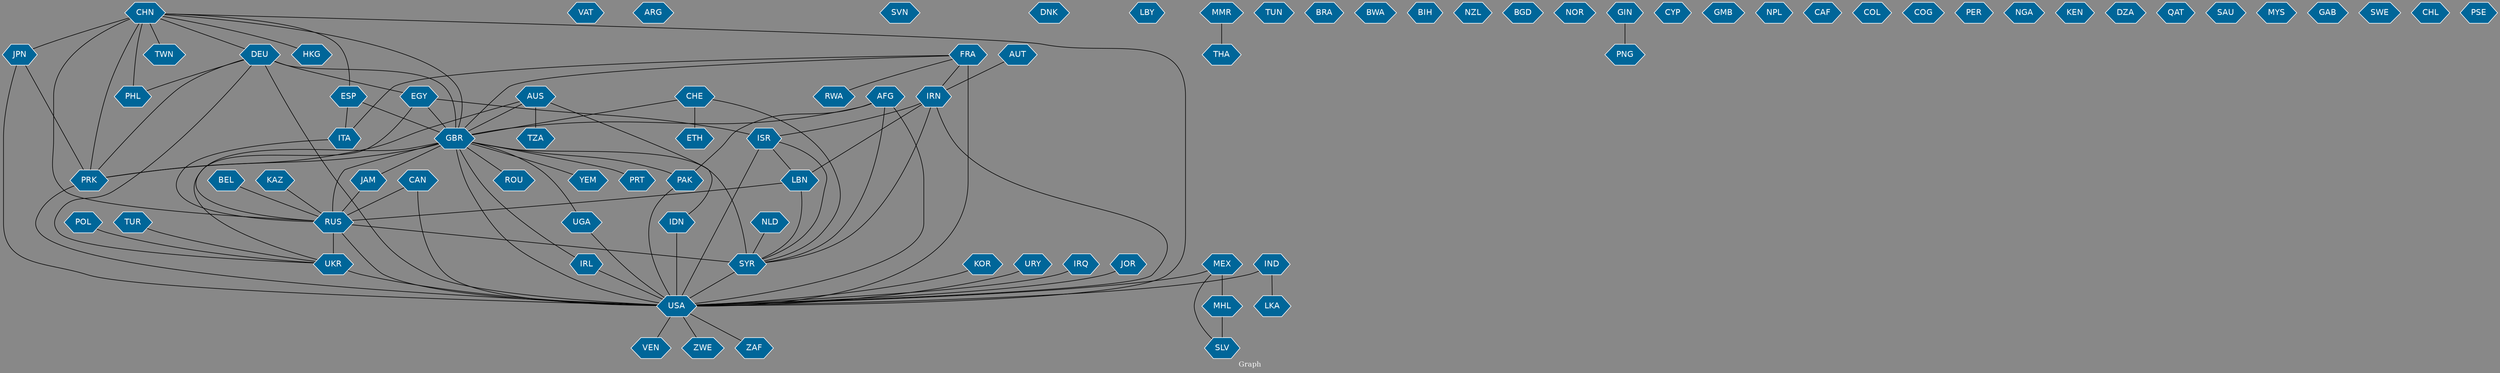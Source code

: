 // Countries together in item graph
graph {
	graph [bgcolor="#888888" fontcolor=white fontsize=12 label="Graph" outputorder=edgesfirst overlap=prism]
	node [color=white fillcolor="#006699" fontcolor=white fontname=Helvetica shape=hexagon style=filled]
	edge [arrowhead=open color=black fontcolor=white fontname=Courier fontsize=12]
		UKR [label=UKR]
		AUS [label=AUS]
		CHN [label=CHN]
		JPN [label=JPN]
		EGY [label=EGY]
		PRK [label=PRK]
		VAT [label=VAT]
		KOR [label=KOR]
		RUS [label=RUS]
		GBR [label=GBR]
		SYR [label=SYR]
		IDN [label=IDN]
		ARG [label=ARG]
		SVN [label=SVN]
		POL [label=POL]
		IRN [label=IRN]
		ITA [label=ITA]
		PAK [label=PAK]
		USA [label=USA]
		URY [label=URY]
		CAN [label=CAN]
		DNK [label=DNK]
		MEX [label=MEX]
		JAM [label=JAM]
		ISR [label=ISR]
		ESP [label=ESP]
		LBY [label=LBY]
		THA [label=THA]
		ZAF [label=ZAF]
		TUN [label=TUN]
		FRA [label=FRA]
		IRL [label=IRL]
		BEL [label=BEL]
		VEN [label=VEN]
		IND [label=IND]
		SLV [label=SLV]
		UGA [label=UGA]
		AFG [label=AFG]
		TUR [label=TUR]
		CHE [label=CHE]
		TWN [label=TWN]
		BRA [label=BRA]
		ETH [label=ETH]
		IRQ [label=IRQ]
		BWA [label=BWA]
		MHL [label=MHL]
		BIH [label=BIH]
		NZL [label=NZL]
		DEU [label=DEU]
		HKG [label=HKG]
		PHL [label=PHL]
		BGD [label=BGD]
		LBN [label=LBN]
		NOR [label=NOR]
		TZA [label=TZA]
		ROU [label=ROU]
		GIN [label=GIN]
		PNG [label=PNG]
		CYP [label=CYP]
		ZWE [label=ZWE]
		NLD [label=NLD]
		GMB [label=GMB]
		NPL [label=NPL]
		CAF [label=CAF]
		JOR [label=JOR]
		COL [label=COL]
		COG [label=COG]
		PER [label=PER]
		KAZ [label=KAZ]
		YEM [label=YEM]
		NGA [label=NGA]
		KEN [label=KEN]
		LKA [label=LKA]
		DZA [label=DZA]
		QAT [label=QAT]
		SAU [label=SAU]
		MYS [label=MYS]
		MMR [label=MMR]
		AUT [label=AUT]
		GAB [label=GAB]
		SWE [label=SWE]
		CHL [label=CHL]
		PSE [label=PSE]
		RWA [label=RWA]
		PRT [label=PRT]
			AFG -- SYR [weight=1]
			FRA -- IRN [weight=1]
			CAN -- USA [weight=2]
			GBR -- YEM [weight=1]
			URY -- USA [weight=1]
			CHE -- SYR [weight=1]
			GBR -- ROU [weight=1]
			AFG -- GBR [weight=2]
			DEU -- GBR [weight=4]
			GBR -- PRT [weight=1]
			AFG -- USA [weight=10]
			CAN -- RUS [weight=1]
			CHN -- DEU [weight=1]
			AUS -- TZA [weight=1]
			IRN -- ISR [weight=1]
			CHE -- ETH [weight=6]
			CHN -- PRK [weight=2]
			AUT -- IRN [weight=1]
			CHN -- ESP [weight=1]
			PRK -- USA [weight=2]
			ISR -- LBN [weight=2]
			IDN -- USA [weight=1]
			JPN -- USA [weight=2]
			KOR -- USA [weight=1]
			CHN -- USA [weight=1]
			DEU -- PHL [weight=1]
			GBR -- JAM [weight=3]
			CHN -- GBR [weight=1]
			RUS -- SYR [weight=2]
			EGY -- ISR [weight=1]
			IND -- USA [weight=1]
			UGA -- USA [weight=1]
			CHN -- TWN [weight=2]
			CHE -- GBR [weight=1]
			LBN -- RUS [weight=1]
			CHN -- RUS [weight=2]
			GBR -- PAK [weight=1]
			JPN -- PRK [weight=1]
			DEU -- EGY [weight=1]
			GBR -- IRL [weight=1]
			CHN -- JPN [weight=3]
			EGY -- GBR [weight=2]
			LBN -- SYR [weight=3]
			UKR -- USA [weight=10]
			ISR -- USA [weight=9]
			GBR -- RUS [weight=6]
			IRN -- SYR [weight=1]
			AUS -- IDN [weight=1]
			GBR -- SYR [weight=7]
			AUS -- GBR [weight=2]
			FRA -- USA [weight=8]
			GIN -- PNG [weight=1]
			USA -- ZAF [weight=1]
			ITA -- RUS [weight=1]
			DEU -- PRK [weight=1]
			FRA -- GBR [weight=3]
			PAK -- USA [weight=1]
			ESP -- ITA [weight=1]
			TUR -- UKR [weight=2]
			IND -- LKA [weight=1]
			NLD -- SYR [weight=1]
			MEX -- USA [weight=1]
			CHN -- PHL [weight=1]
			MHL -- SLV [weight=2]
			RUS -- UKR [weight=38]
			JAM -- RUS [weight=2]
			IRN -- USA [weight=4]
			ESP -- GBR [weight=6]
			GBR -- UGA [weight=1]
			MEX -- MHL [weight=1]
			GBR -- USA [weight=10]
			USA -- ZWE [weight=1]
			GBR -- PRK [weight=1]
			SYR -- USA [weight=3]
			DEU -- UKR [weight=1]
			AUS -- PRK [weight=1]
			MEX -- SLV [weight=1]
			KAZ -- RUS [weight=1]
			ISR -- SYR [weight=2]
			EGY -- RUS [weight=2]
			IRQ -- USA [weight=2]
			IRL -- USA [weight=2]
			GBR -- UKR [weight=8]
			MMR -- THA [weight=1]
			RUS -- USA [weight=10]
			DEU -- USA [weight=2]
			BEL -- RUS [weight=1]
			USA -- VEN [weight=2]
			FRA -- ITA [weight=1]
			POL -- UKR [weight=2]
			JOR -- USA [weight=1]
			FRA -- RWA [weight=1]
			AFG -- PAK [weight=1]
			IRN -- LBN [weight=1]
			CHN -- HKG [weight=2]
}